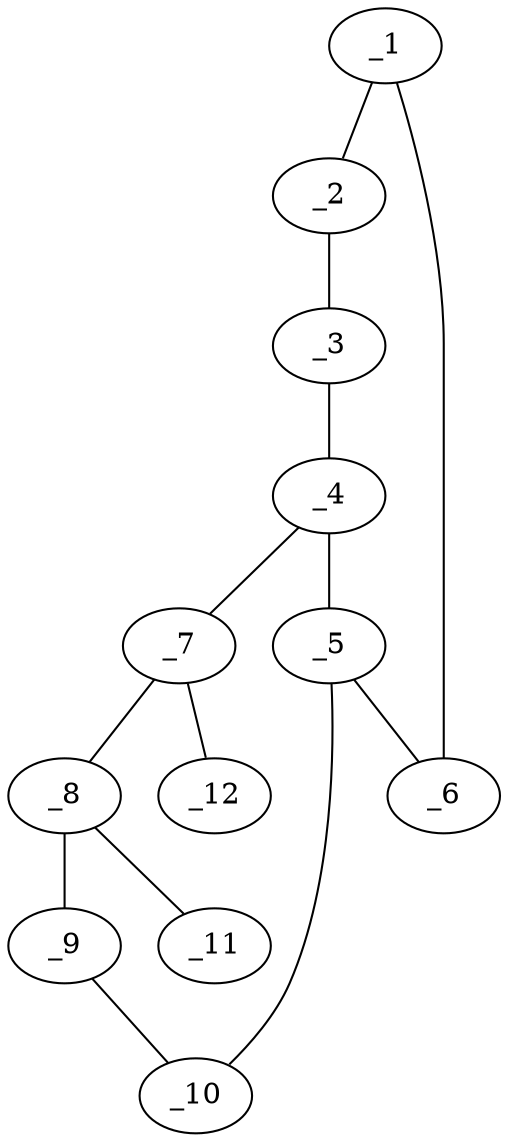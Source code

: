 graph molid639683 {
	_1	 [charge=0,
		chem=1,
		symbol="C  ",
		x="6.3301",
		y=1];
	_2	 [charge=0,
		chem=1,
		symbol="C  ",
		x="6.3301",
		y=0];
	_1 -- _2	 [valence=1];
	_6	 [charge=0,
		chem=1,
		symbol="C  ",
		x="5.4641",
		y="1.5"];
	_1 -- _6	 [valence=2];
	_3	 [charge=0,
		chem=1,
		symbol="C  ",
		x="5.4641",
		y="-0.5"];
	_2 -- _3	 [valence=2];
	_4	 [charge=0,
		chem=1,
		symbol="C  ",
		x="4.5981",
		y=0];
	_3 -- _4	 [valence=1];
	_5	 [charge=0,
		chem=1,
		symbol="C  ",
		x="4.5981",
		y=1];
	_4 -- _5	 [valence=2];
	_7	 [charge=0,
		chem=1,
		symbol="C  ",
		x="3.7321",
		y="-0.5"];
	_4 -- _7	 [valence=1];
	_5 -- _6	 [valence=1];
	_10	 [charge=0,
		chem=4,
		symbol="N  ",
		x="3.7321",
		y="1.5"];
	_5 -- _10	 [valence=1];
	_8	 [charge=0,
		chem=1,
		symbol="C  ",
		x="2.866",
		y=0];
	_7 -- _8	 [valence=2];
	_12	 [charge=0,
		chem=7,
		symbol="Cl ",
		x="3.732",
		y="-1.5"];
	_7 -- _12	 [valence=1];
	_9	 [charge=0,
		chem=4,
		symbol="N  ",
		x="2.866",
		y=1];
	_8 -- _9	 [valence=1];
	_11	 [charge=0,
		chem=2,
		symbol="O  ",
		x=2,
		y="-0.5"];
	_8 -- _11	 [valence=1];
	_9 -- _10	 [valence=2];
}
